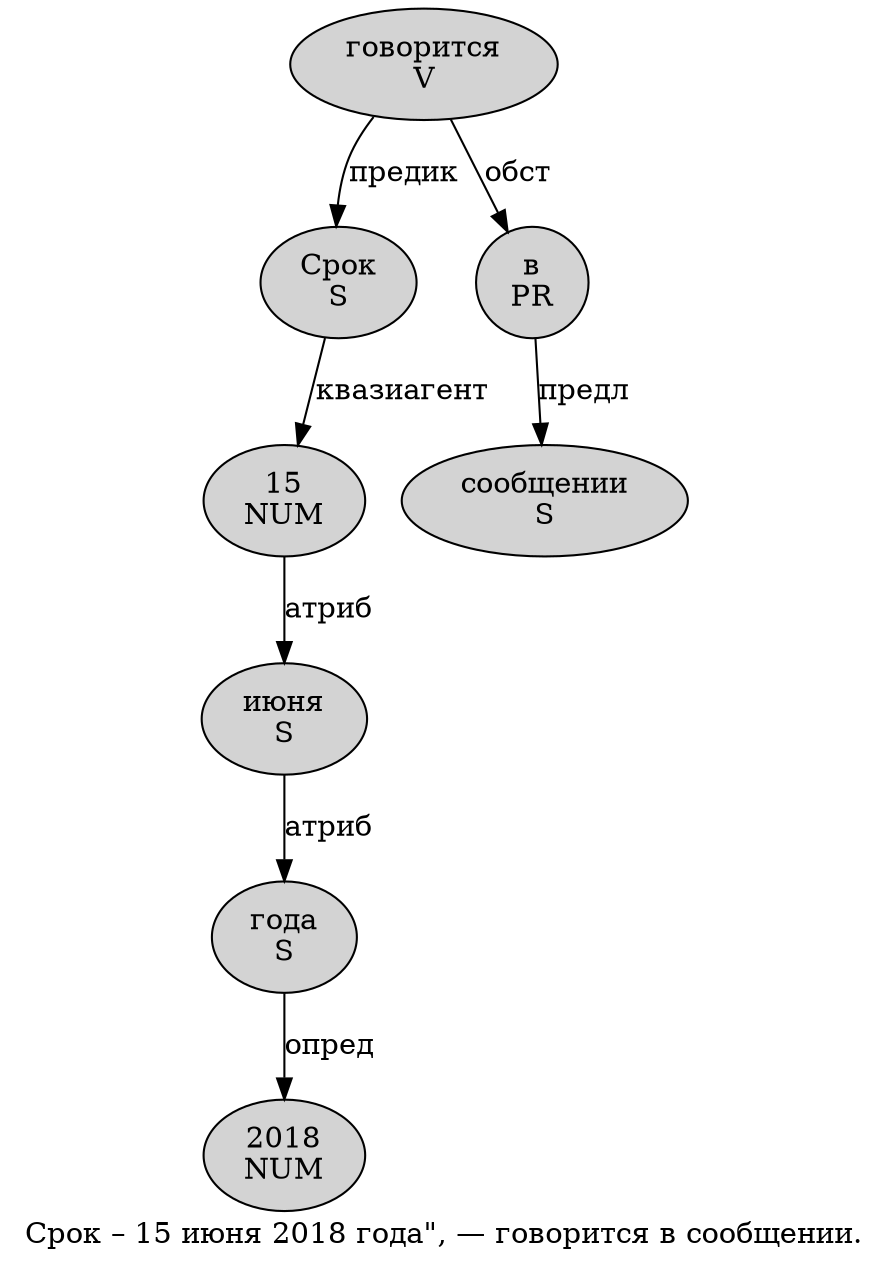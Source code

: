 digraph SENTENCE_655 {
	graph [label="Срок – 15 июня 2018 года\", — говорится в сообщении."]
	node [style=filled]
		0 [label="Срок
S" color="" fillcolor=lightgray penwidth=1 shape=ellipse]
		2 [label="15
NUM" color="" fillcolor=lightgray penwidth=1 shape=ellipse]
		3 [label="июня
S" color="" fillcolor=lightgray penwidth=1 shape=ellipse]
		4 [label="2018
NUM" color="" fillcolor=lightgray penwidth=1 shape=ellipse]
		5 [label="года
S" color="" fillcolor=lightgray penwidth=1 shape=ellipse]
		9 [label="говорится
V" color="" fillcolor=lightgray penwidth=1 shape=ellipse]
		10 [label="в
PR" color="" fillcolor=lightgray penwidth=1 shape=ellipse]
		11 [label="сообщении
S" color="" fillcolor=lightgray penwidth=1 shape=ellipse]
			5 -> 4 [label="опред"]
			2 -> 3 [label="атриб"]
			3 -> 5 [label="атриб"]
			10 -> 11 [label="предл"]
			0 -> 2 [label="квазиагент"]
			9 -> 0 [label="предик"]
			9 -> 10 [label="обст"]
}